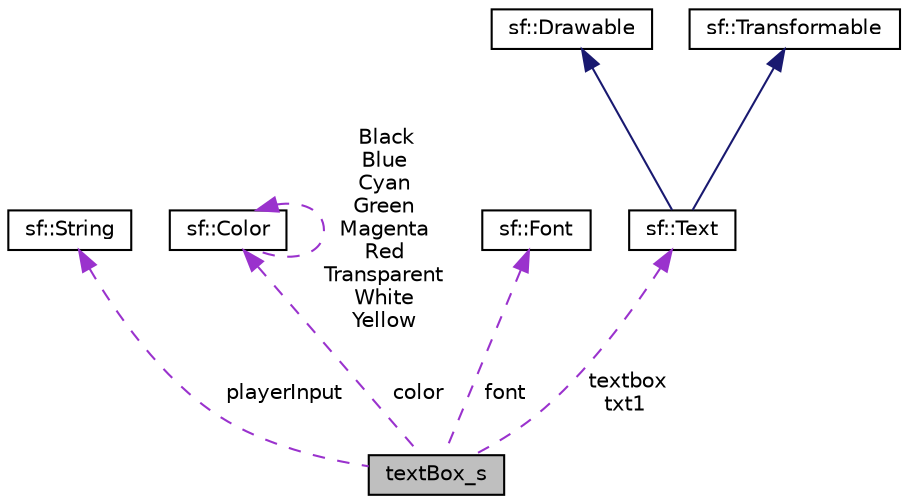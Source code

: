 digraph "textBox_s"
{
 // LATEX_PDF_SIZE
  edge [fontname="Helvetica",fontsize="10",labelfontname="Helvetica",labelfontsize="10"];
  node [fontname="Helvetica",fontsize="10",shape=record];
  Node1 [label="textBox_s",height=0.2,width=0.4,color="black", fillcolor="grey75", style="filled", fontcolor="black",tooltip=" "];
  Node2 -> Node1 [dir="back",color="darkorchid3",fontsize="10",style="dashed",label=" playerInput" ];
  Node2 [label="sf::String",height=0.2,width=0.4,color="black", fillcolor="white", style="filled",URL="$classsf_1_1_string.html",tooltip="Utility string class that automatically handles conversions between types and encodings."];
  Node3 -> Node1 [dir="back",color="darkorchid3",fontsize="10",style="dashed",label=" color" ];
  Node3 [label="sf::Color",height=0.2,width=0.4,color="black", fillcolor="white", style="filled",URL="$classsf_1_1_color.html",tooltip="Utility class for manipulating RGBA colors."];
  Node3 -> Node3 [dir="back",color="darkorchid3",fontsize="10",style="dashed",label=" Black\nBlue\nCyan\nGreen\nMagenta\nRed\nTransparent\nWhite\nYellow" ];
  Node4 -> Node1 [dir="back",color="darkorchid3",fontsize="10",style="dashed",label=" font" ];
  Node4 [label="sf::Font",height=0.2,width=0.4,color="black", fillcolor="white", style="filled",URL="$classsf_1_1_font.html",tooltip="Class for loading and manipulating character fonts."];
  Node5 -> Node1 [dir="back",color="darkorchid3",fontsize="10",style="dashed",label=" textbox\ntxt1" ];
  Node5 [label="sf::Text",height=0.2,width=0.4,color="black", fillcolor="white", style="filled",URL="$classsf_1_1_text.html",tooltip="Graphical text that can be drawn to a render target."];
  Node6 -> Node5 [dir="back",color="midnightblue",fontsize="10",style="solid"];
  Node6 [label="sf::Drawable",height=0.2,width=0.4,color="black", fillcolor="white", style="filled",URL="$classsf_1_1_drawable.html",tooltip="Abstract base class for objects that can be drawn to a render target."];
  Node7 -> Node5 [dir="back",color="midnightblue",fontsize="10",style="solid"];
  Node7 [label="sf::Transformable",height=0.2,width=0.4,color="black", fillcolor="white", style="filled",URL="$classsf_1_1_transformable.html",tooltip="Decomposed transform defined by a position, a rotation and a scale."];
}
